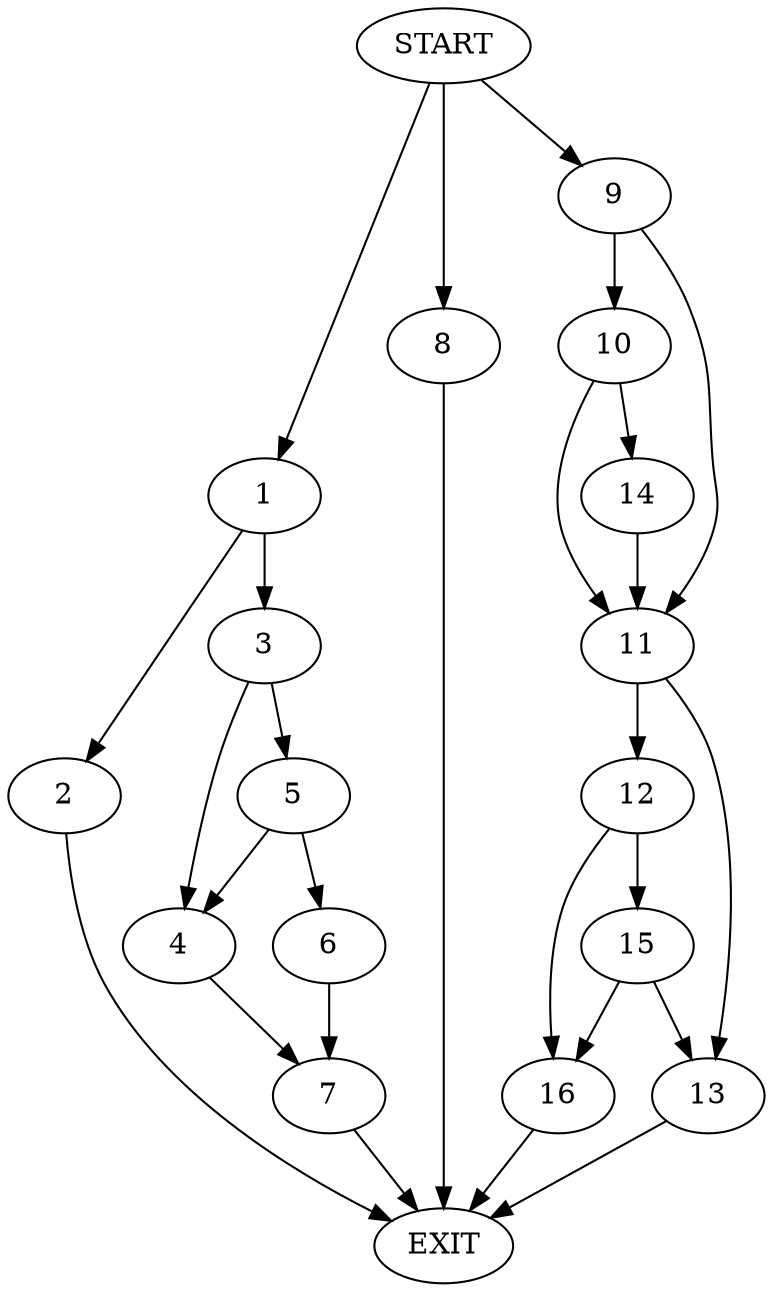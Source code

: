 digraph {
0 [label="START"]
17 [label="EXIT"]
0 -> 1
1 -> 2
1 -> 3
3 -> 4
3 -> 5
2 -> 17
5 -> 6
5 -> 4
4 -> 7
6 -> 7
7 -> 17
0 -> 8
8 -> 17
0 -> 9
9 -> 10
9 -> 11
11 -> 12
11 -> 13
10 -> 14
10 -> 11
14 -> 11
12 -> 15
12 -> 16
13 -> 17
15 -> 13
15 -> 16
16 -> 17
}
